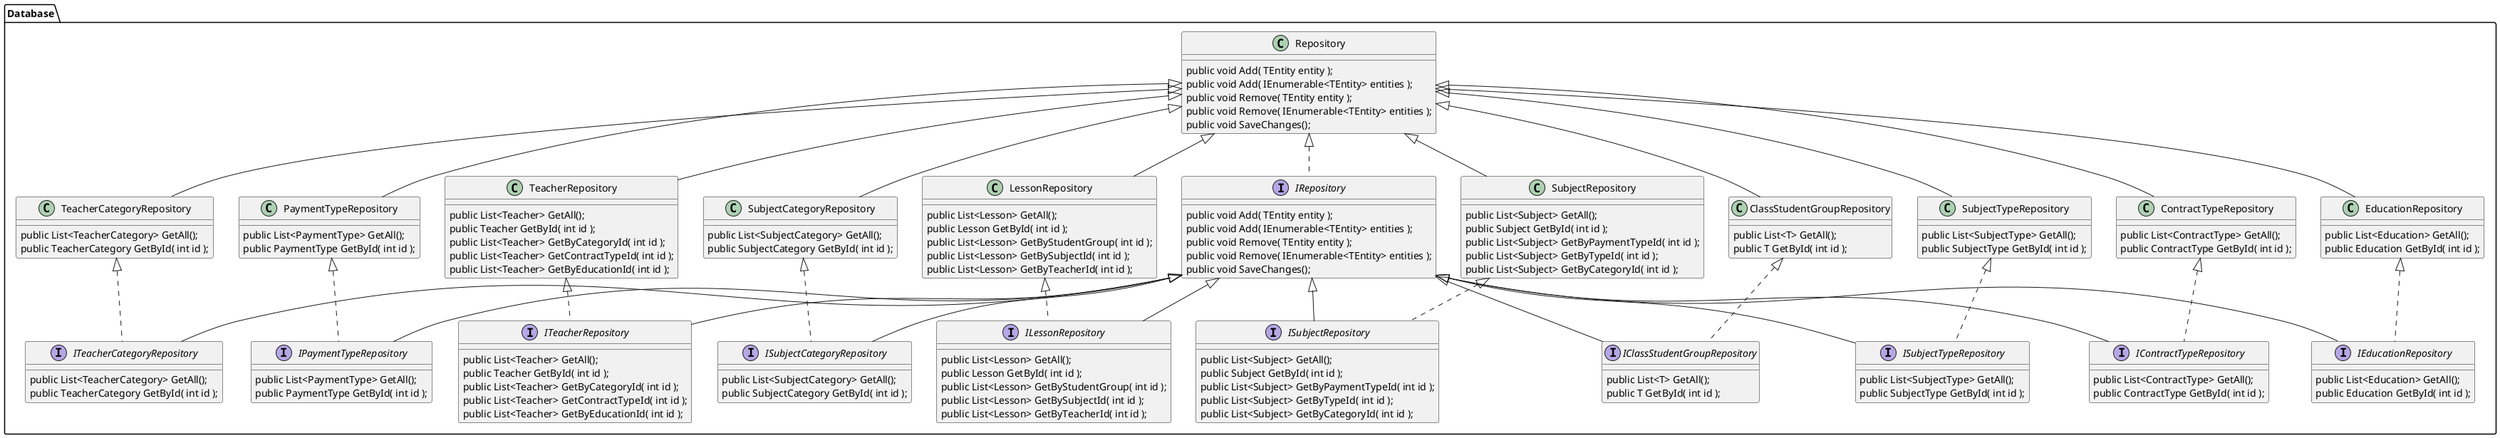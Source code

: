 @startuml Code

package Database
{
    interface IRepository
    {
        public void Add( TEntity entity );
        public void Add( IEnumerable<TEntity> entities );
        public void Remove( TEntity entity );
        public void Remove( IEnumerable<TEntity> entities );
        public void SaveChanges();
    }

    interface ITeacherCategoryRepository
    {
        public List<TeacherCategory> GetAll();
        public TeacherCategory GetById( int id );
    }

    interface IPaymentTypeRepository
    {
        public List<PaymentType> GetAll();
        public PaymentType GetById( int id );
    }

    interface ITeacherRepository
    {
        public List<Teacher> GetAll();
        public Teacher GetById( int id );
        public List<Teacher> GetByCategoryId( int id );
        public List<Teacher> GetContractTypeId( int id );
        public List<Teacher> GetByEducationId( int id );
    }

    interface ISubjectCategoryRepository
    {
        public List<SubjectCategory> GetAll();
        public SubjectCategory GetById( int id );
    }

    interface ILessonRepository
    {
        public List<Lesson> GetAll();
        public Lesson GetById( int id );
        public List<Lesson> GetByStudentGroup( int id );
        public List<Lesson> GetBySubjectId( int id );
        public List<Lesson> GetByTeacherId( int id );
    }
    interface ISubjectRepository
    {
        public List<Subject> GetAll();
        public Subject GetById( int id );
        public List<Subject> GetByPaymentTypeId( int id );
        public List<Subject> GetByTypeId( int id );
        public List<Subject> GetByCategoryId( int id );
    }

    interface IClassStudentGroupRepository
    {
        public List<T> GetAll();
        public T GetById( int id );
    }

    interface ISubjectTypeRepository
    {
        public List<SubjectType> GetAll();
        public SubjectType GetById( int id );
    }

    interface IContractTypeRepository
    {
        public List<ContractType> GetAll();
        public ContractType GetById( int id );
    }

    interface IEducationRepository
    {
        public List<Education> GetAll();
        public Education GetById( int id );
    }

    class Repository
    {
        public void Add( TEntity entity );
        public void Add( IEnumerable<TEntity> entities );
        public void Remove( TEntity entity );
        public void Remove( IEnumerable<TEntity> entities );
        public void SaveChanges();
    }

    class TeacherCategoryRepository
    {
        public List<TeacherCategory> GetAll();
        public TeacherCategory GetById( int id );
    }

    class PaymentTypeRepository
    {
        public List<PaymentType> GetAll();
        public PaymentType GetById( int id );
    }

    class TeacherRepository
    {
        public List<Teacher> GetAll();
        public Teacher GetById( int id );
        public List<Teacher> GetByCategoryId( int id );
        public List<Teacher> GetContractTypeId( int id );
        public List<Teacher> GetByEducationId( int id );
    }

    class SubjectCategoryRepository
    {
        public List<SubjectCategory> GetAll();
        public SubjectCategory GetById( int id );
    }

    class LessonRepository
    {
        public List<Lesson> GetAll();
        public Lesson GetById( int id );
        public List<Lesson> GetByStudentGroup( int id );
        public List<Lesson> GetBySubjectId( int id );
        public List<Lesson> GetByTeacherId( int id );
    }
    class SubjectRepository
    {
        public List<Subject> GetAll();
        public Subject GetById( int id );
        public List<Subject> GetByPaymentTypeId( int id );
        public List<Subject> GetByTypeId( int id );
        public List<Subject> GetByCategoryId( int id );
    }

    class ClassStudentGroupRepository
    {
        public List<T> GetAll();
        public T GetById( int id );
    }

    class SubjectTypeRepository
    {
        public List<SubjectType> GetAll();
        public SubjectType GetById( int id );
    }

    class ContractTypeRepository
    {
        public List<ContractType> GetAll();
        public ContractType GetById( int id );
    }

    class EducationRepository
    {
        public List<Education> GetAll();
        public Education GetById( int id );
    }

    IRepository <|-- IClassStudentGroupRepository
    IRepository <|-- ITeacherCategoryRepository
    IRepository <|-- IPaymentTypeRepository
    IRepository <|-- ITeacherRepository
    IRepository <|-- ISubjectCategoryRepository
    IRepository <|-- ISubjectTypeRepository
    IRepository <|-- IContractTypeRepository
    IRepository <|-- IEducationRepository
    IRepository <|-- ISubjectRepository
    IRepository <|-- ILessonRepository

    Repository <|-- ClassStudentGroupRepository
    Repository <|-- TeacherCategoryRepository
    Repository <|-- PaymentTypeRepository
    Repository <|-- TeacherRepository
    Repository <|-- SubjectCategoryRepository
    Repository <|-- SubjectTypeRepository
    Repository <|-- ContractTypeRepository
    Repository <|-- EducationRepository
    Repository <|-- SubjectRepository
    Repository <|-- LessonRepository

    Repository <|.. IRepository
    ClassStudentGroupRepository <|.. IClassStudentGroupRepository
    TeacherCategoryRepository <|.. ITeacherCategoryRepository
    PaymentTypeRepository <|.. IPaymentTypeRepository
    TeacherRepository <|.. ITeacherRepository
    SubjectCategoryRepository <|.. ISubjectCategoryRepository
    SubjectTypeRepository <|.. ISubjectTypeRepository
    ContractTypeRepository <|.. IContractTypeRepository
    EducationRepository <|.. IEducationRepository
    SubjectRepository <|.. ISubjectRepository
    LessonRepository <|.. ILessonRepository
}

@enduml